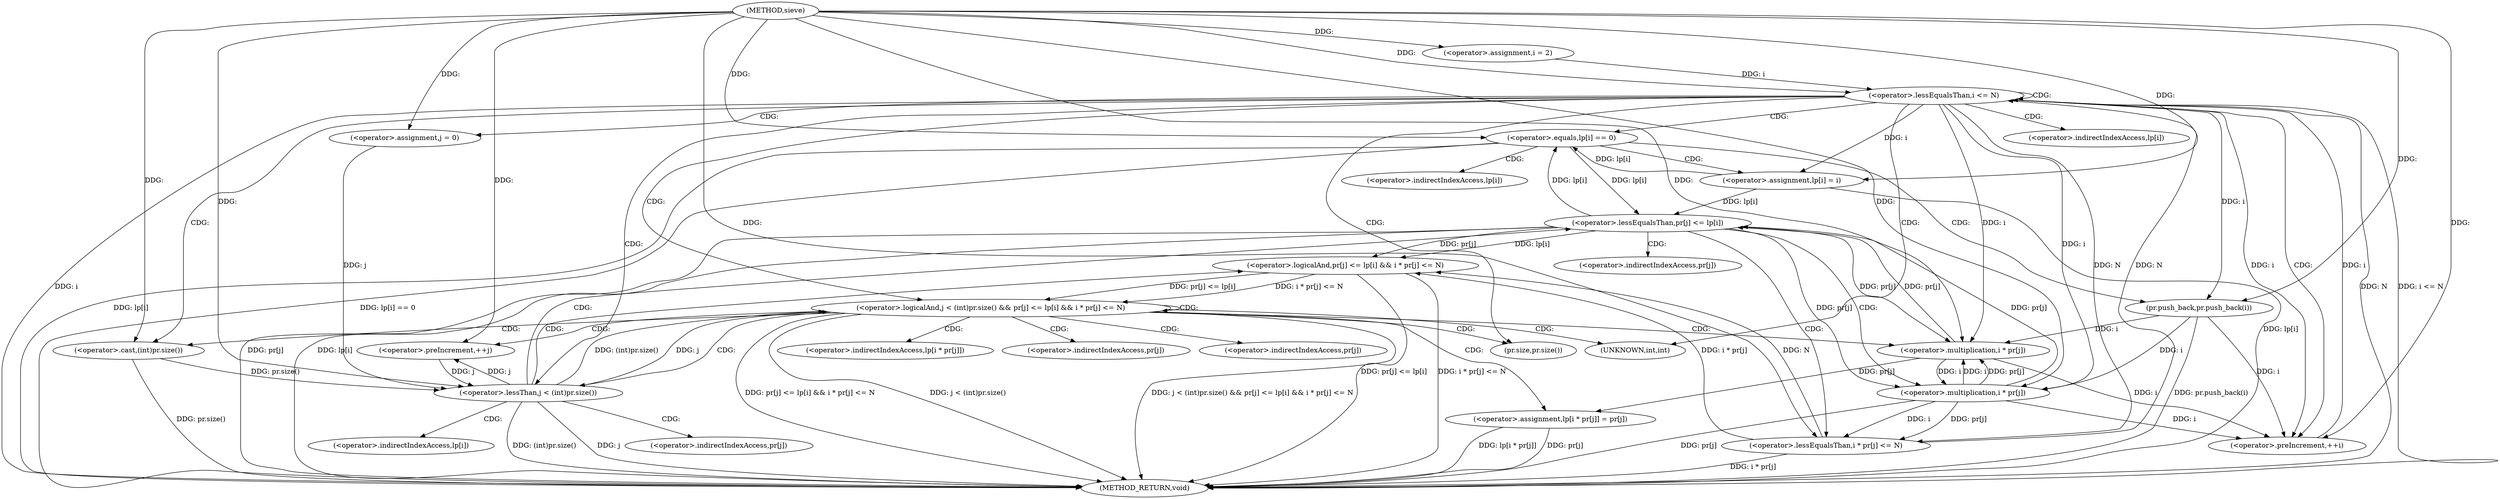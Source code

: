 digraph "sieve" {  
"1000434" [label = "(METHOD,sieve)" ]
"1000500" [label = "(METHOD_RETURN,void)" ]
"1000438" [label = "(<operator>.assignment,i = 2)" ]
"1000441" [label = "(<operator>.lessEqualsThan,i <= N)" ]
"1000444" [label = "(<operator>.preIncrement,++i)" ]
"1000448" [label = "(<operator>.equals,lp[i] == 0)" ]
"1000463" [label = "(<operator>.assignment,j = 0)" ]
"1000466" [label = "(<operator>.logicalAnd,j < (int)pr.size() && pr[j] <= lp[i] && i * pr[j] <= N)" ]
"1000487" [label = "(<operator>.preIncrement,++j)" ]
"1000489" [label = "(<operator>.assignment,lp[i * pr[j]] = pr[j])" ]
"1000454" [label = "(<operator>.assignment,lp[i] = i)" ]
"1000459" [label = "(pr.push_back,pr.push_back(i))" ]
"1000467" [label = "(<operator>.lessThan,j < (int)pr.size())" ]
"1000472" [label = "(<operator>.logicalAnd,pr[j] <= lp[i] && i * pr[j] <= N)" ]
"1000469" [label = "(<operator>.cast,(int)pr.size())" ]
"1000473" [label = "(<operator>.lessEqualsThan,pr[j] <= lp[i])" ]
"1000480" [label = "(<operator>.lessEqualsThan,i * pr[j] <= N)" ]
"1000492" [label = "(<operator>.multiplication,i * pr[j])" ]
"1000481" [label = "(<operator>.multiplication,i * pr[j])" ]
"1000449" [label = "(<operator>.indirectIndexAccess,lp[i])" ]
"1000490" [label = "(<operator>.indirectIndexAccess,lp[i * pr[j]])" ]
"1000497" [label = "(<operator>.indirectIndexAccess,pr[j])" ]
"1000455" [label = "(<operator>.indirectIndexAccess,lp[i])" ]
"1000470" [label = "(UNKNOWN,int,int)" ]
"1000471" [label = "(pr.size,pr.size())" ]
"1000474" [label = "(<operator>.indirectIndexAccess,pr[j])" ]
"1000477" [label = "(<operator>.indirectIndexAccess,lp[i])" ]
"1000494" [label = "(<operator>.indirectIndexAccess,pr[j])" ]
"1000483" [label = "(<operator>.indirectIndexAccess,pr[j])" ]
  "1000441" -> "1000500"  [ label = "DDG: i"] 
  "1000441" -> "1000500"  [ label = "DDG: N"] 
  "1000441" -> "1000500"  [ label = "DDG: i <= N"] 
  "1000448" -> "1000500"  [ label = "DDG: lp[i]"] 
  "1000448" -> "1000500"  [ label = "DDG: lp[i] == 0"] 
  "1000454" -> "1000500"  [ label = "DDG: lp[i]"] 
  "1000459" -> "1000500"  [ label = "DDG: pr.push_back(i)"] 
  "1000467" -> "1000500"  [ label = "DDG: j"] 
  "1000469" -> "1000500"  [ label = "DDG: pr.size()"] 
  "1000467" -> "1000500"  [ label = "DDG: (int)pr.size()"] 
  "1000466" -> "1000500"  [ label = "DDG: j < (int)pr.size()"] 
  "1000473" -> "1000500"  [ label = "DDG: pr[j]"] 
  "1000473" -> "1000500"  [ label = "DDG: lp[i]"] 
  "1000472" -> "1000500"  [ label = "DDG: pr[j] <= lp[i]"] 
  "1000481" -> "1000500"  [ label = "DDG: pr[j]"] 
  "1000480" -> "1000500"  [ label = "DDG: i * pr[j]"] 
  "1000472" -> "1000500"  [ label = "DDG: i * pr[j] <= N"] 
  "1000466" -> "1000500"  [ label = "DDG: pr[j] <= lp[i] && i * pr[j] <= N"] 
  "1000466" -> "1000500"  [ label = "DDG: j < (int)pr.size() && pr[j] <= lp[i] && i * pr[j] <= N"] 
  "1000489" -> "1000500"  [ label = "DDG: lp[i * pr[j]]"] 
  "1000489" -> "1000500"  [ label = "DDG: pr[j]"] 
  "1000434" -> "1000438"  [ label = "DDG: "] 
  "1000438" -> "1000441"  [ label = "DDG: i"] 
  "1000444" -> "1000441"  [ label = "DDG: i"] 
  "1000434" -> "1000441"  [ label = "DDG: "] 
  "1000480" -> "1000441"  [ label = "DDG: N"] 
  "1000441" -> "1000444"  [ label = "DDG: i"] 
  "1000459" -> "1000444"  [ label = "DDG: i"] 
  "1000481" -> "1000444"  [ label = "DDG: i"] 
  "1000492" -> "1000444"  [ label = "DDG: i"] 
  "1000434" -> "1000444"  [ label = "DDG: "] 
  "1000434" -> "1000463"  [ label = "DDG: "] 
  "1000492" -> "1000489"  [ label = "DDG: pr[j]"] 
  "1000454" -> "1000448"  [ label = "DDG: lp[i]"] 
  "1000473" -> "1000448"  [ label = "DDG: lp[i]"] 
  "1000434" -> "1000448"  [ label = "DDG: "] 
  "1000441" -> "1000454"  [ label = "DDG: i"] 
  "1000434" -> "1000454"  [ label = "DDG: "] 
  "1000467" -> "1000466"  [ label = "DDG: (int)pr.size()"] 
  "1000467" -> "1000466"  [ label = "DDG: j"] 
  "1000472" -> "1000466"  [ label = "DDG: pr[j] <= lp[i]"] 
  "1000472" -> "1000466"  [ label = "DDG: i * pr[j] <= N"] 
  "1000467" -> "1000487"  [ label = "DDG: j"] 
  "1000434" -> "1000487"  [ label = "DDG: "] 
  "1000434" -> "1000459"  [ label = "DDG: "] 
  "1000441" -> "1000459"  [ label = "DDG: i"] 
  "1000463" -> "1000467"  [ label = "DDG: j"] 
  "1000487" -> "1000467"  [ label = "DDG: j"] 
  "1000434" -> "1000467"  [ label = "DDG: "] 
  "1000469" -> "1000467"  [ label = "DDG: pr.size()"] 
  "1000473" -> "1000472"  [ label = "DDG: lp[i]"] 
  "1000473" -> "1000472"  [ label = "DDG: pr[j]"] 
  "1000480" -> "1000472"  [ label = "DDG: i * pr[j]"] 
  "1000480" -> "1000472"  [ label = "DDG: N"] 
  "1000434" -> "1000469"  [ label = "DDG: "] 
  "1000481" -> "1000473"  [ label = "DDG: pr[j]"] 
  "1000492" -> "1000473"  [ label = "DDG: pr[j]"] 
  "1000448" -> "1000473"  [ label = "DDG: lp[i]"] 
  "1000454" -> "1000473"  [ label = "DDG: lp[i]"] 
  "1000481" -> "1000480"  [ label = "DDG: i"] 
  "1000481" -> "1000480"  [ label = "DDG: pr[j]"] 
  "1000441" -> "1000480"  [ label = "DDG: N"] 
  "1000434" -> "1000480"  [ label = "DDG: "] 
  "1000441" -> "1000492"  [ label = "DDG: i"] 
  "1000459" -> "1000492"  [ label = "DDG: i"] 
  "1000481" -> "1000492"  [ label = "DDG: i"] 
  "1000434" -> "1000492"  [ label = "DDG: "] 
  "1000473" -> "1000492"  [ label = "DDG: pr[j]"] 
  "1000481" -> "1000492"  [ label = "DDG: pr[j]"] 
  "1000441" -> "1000481"  [ label = "DDG: i"] 
  "1000459" -> "1000481"  [ label = "DDG: i"] 
  "1000492" -> "1000481"  [ label = "DDG: i"] 
  "1000434" -> "1000481"  [ label = "DDG: "] 
  "1000473" -> "1000481"  [ label = "DDG: pr[j]"] 
  "1000441" -> "1000444"  [ label = "CDG: "] 
  "1000441" -> "1000466"  [ label = "CDG: "] 
  "1000441" -> "1000448"  [ label = "CDG: "] 
  "1000441" -> "1000471"  [ label = "CDG: "] 
  "1000441" -> "1000463"  [ label = "CDG: "] 
  "1000441" -> "1000469"  [ label = "CDG: "] 
  "1000441" -> "1000467"  [ label = "CDG: "] 
  "1000441" -> "1000470"  [ label = "CDG: "] 
  "1000441" -> "1000441"  [ label = "CDG: "] 
  "1000441" -> "1000449"  [ label = "CDG: "] 
  "1000448" -> "1000459"  [ label = "CDG: "] 
  "1000448" -> "1000454"  [ label = "CDG: "] 
  "1000448" -> "1000455"  [ label = "CDG: "] 
  "1000466" -> "1000466"  [ label = "CDG: "] 
  "1000466" -> "1000490"  [ label = "CDG: "] 
  "1000466" -> "1000494"  [ label = "CDG: "] 
  "1000466" -> "1000471"  [ label = "CDG: "] 
  "1000466" -> "1000497"  [ label = "CDG: "] 
  "1000466" -> "1000469"  [ label = "CDG: "] 
  "1000466" -> "1000487"  [ label = "CDG: "] 
  "1000466" -> "1000492"  [ label = "CDG: "] 
  "1000466" -> "1000467"  [ label = "CDG: "] 
  "1000466" -> "1000470"  [ label = "CDG: "] 
  "1000466" -> "1000489"  [ label = "CDG: "] 
  "1000467" -> "1000474"  [ label = "CDG: "] 
  "1000467" -> "1000473"  [ label = "CDG: "] 
  "1000467" -> "1000477"  [ label = "CDG: "] 
  "1000467" -> "1000472"  [ label = "CDG: "] 
  "1000473" -> "1000483"  [ label = "CDG: "] 
  "1000473" -> "1000481"  [ label = "CDG: "] 
  "1000473" -> "1000480"  [ label = "CDG: "] 
}
